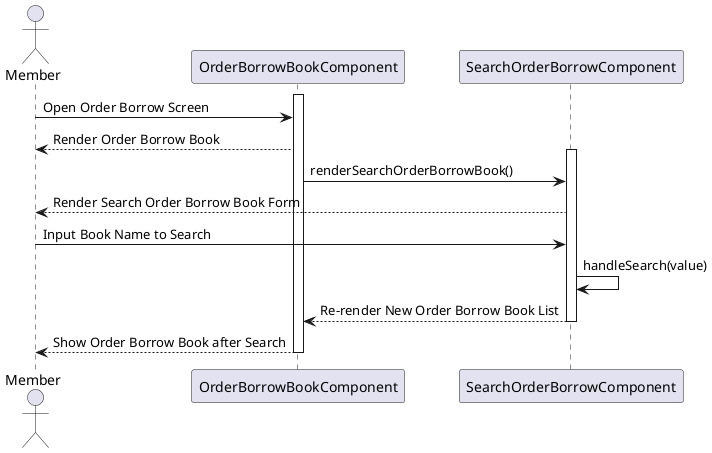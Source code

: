 @startuml
actor Member
activate OrderBorrowBookComponent
Member -> OrderBorrowBookComponent: Open Order Borrow Screen
OrderBorrowBookComponent --> Member: Render Order Borrow Book
activate SearchOrderBorrowComponent
OrderBorrowBookComponent -> SearchOrderBorrowComponent: renderSearchOrderBorrowBook()
SearchOrderBorrowComponent --> Member: Render Search Order Borrow Book Form
Member -> SearchOrderBorrowComponent: Input Book Name to Search
SearchOrderBorrowComponent -> SearchOrderBorrowComponent: handleSearch(value)
SearchOrderBorrowComponent --> OrderBorrowBookComponent: Re-render New Order Borrow Book List
deactivate SearchOrderBorrowComponent
OrderBorrowBookComponent --> Member: Show Order Borrow Book after Search 
deactivate OrderBorrowBookComponent
@enduml